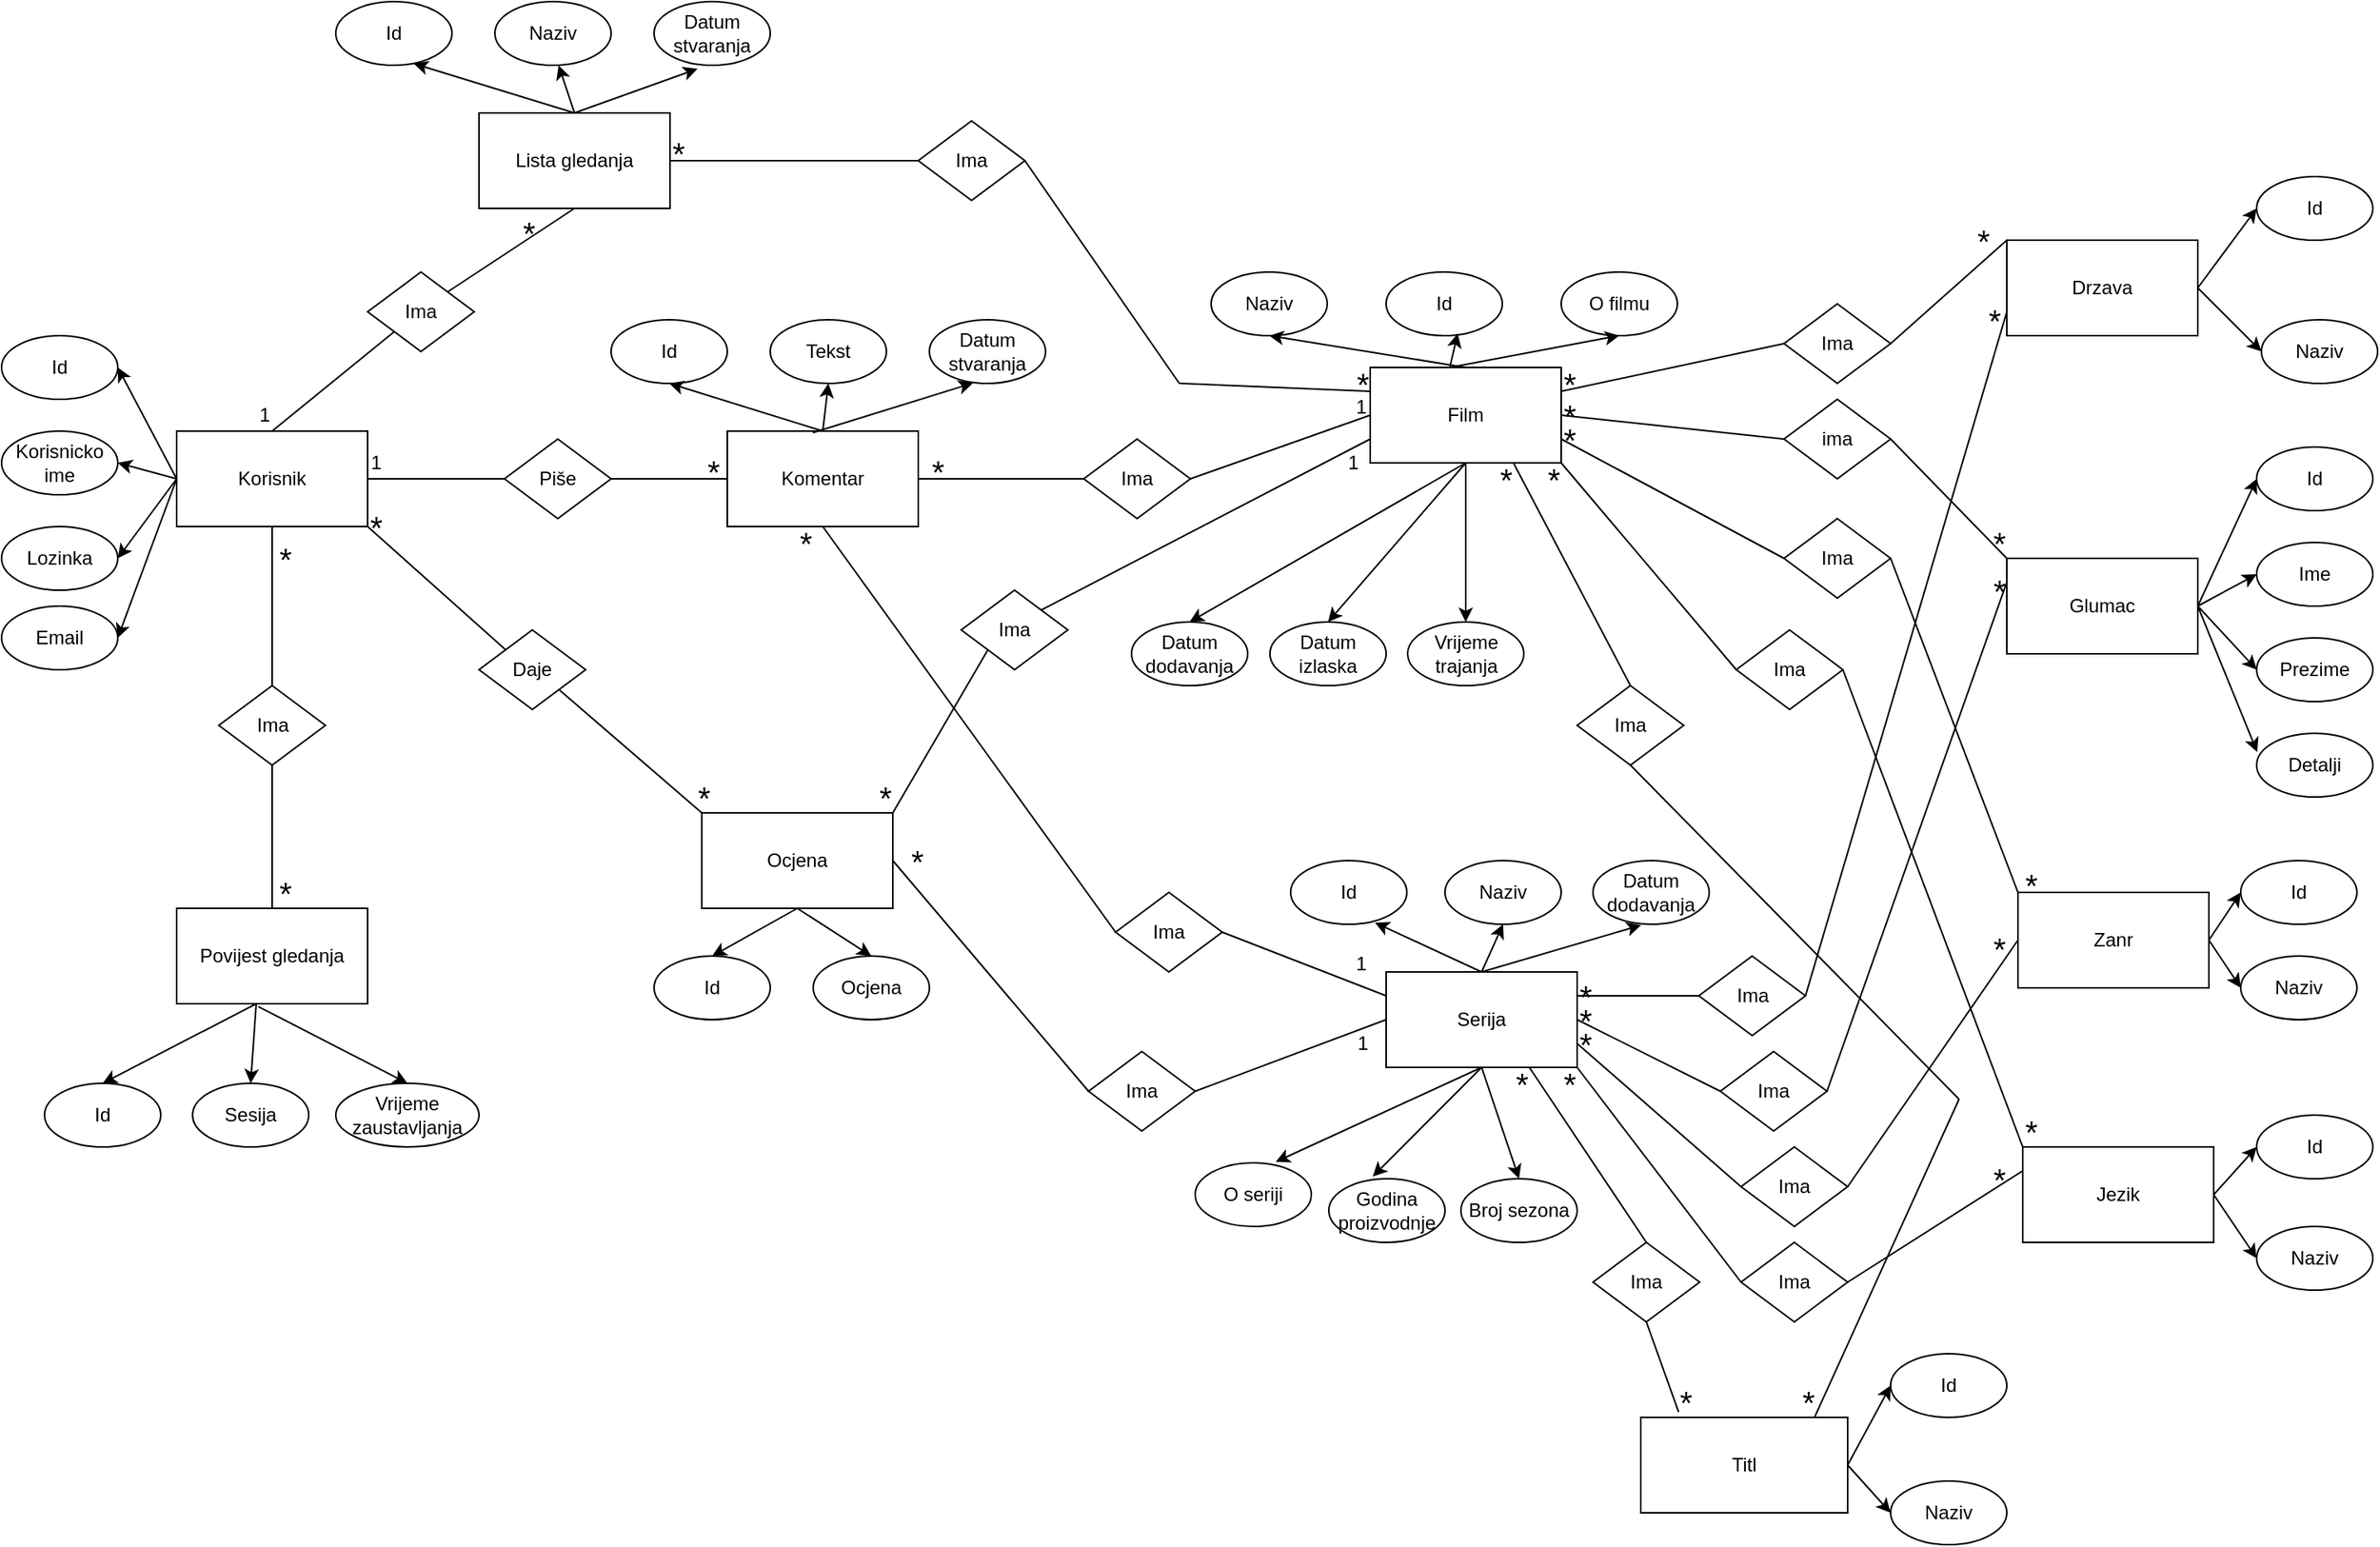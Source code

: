 <mxfile version="21.6.9" type="google">
  <diagram name="Page-1" id="Y9bjSH7V11J0CzjZqD5S">
    <mxGraphModel grid="1" page="1" gridSize="10" guides="1" tooltips="1" connect="1" arrows="1" fold="1" pageScale="1" pageWidth="827" pageHeight="1169" math="0" shadow="0">
      <root>
        <mxCell id="0" />
        <mxCell id="1" parent="0" />
        <mxCell id="DNgMOrr3nvqOhSayVLv--1" value="Korisnik" style="rounded=0;whiteSpace=wrap;html=1;" vertex="1" parent="1">
          <mxGeometry x="-330" y="280" width="120" height="60" as="geometry" />
        </mxCell>
        <mxCell id="DNgMOrr3nvqOhSayVLv--2" value="Korisnicko ime" style="ellipse;whiteSpace=wrap;html=1;" vertex="1" parent="1">
          <mxGeometry x="-440" y="280" width="73" height="40" as="geometry" />
        </mxCell>
        <mxCell id="DNgMOrr3nvqOhSayVLv--3" value="Lozinka" style="ellipse;whiteSpace=wrap;html=1;" vertex="1" parent="1">
          <mxGeometry x="-440" y="340" width="73" height="40" as="geometry" />
        </mxCell>
        <mxCell id="DNgMOrr3nvqOhSayVLv--4" value="Email" style="ellipse;whiteSpace=wrap;html=1;" vertex="1" parent="1">
          <mxGeometry x="-440" y="390" width="73" height="40" as="geometry" />
        </mxCell>
        <mxCell id="DNgMOrr3nvqOhSayVLv--5" value="Id" style="ellipse;whiteSpace=wrap;html=1;" vertex="1" parent="1">
          <mxGeometry x="-440" y="220" width="73" height="40" as="geometry" />
        </mxCell>
        <mxCell id="DNgMOrr3nvqOhSayVLv--6" value="" style="endArrow=classic;html=1;rounded=0;exitX=0;exitY=0.5;exitDx=0;exitDy=0;entryX=1;entryY=0.5;entryDx=0;entryDy=0;" edge="1" parent="1" source="DNgMOrr3nvqOhSayVLv--1" target="DNgMOrr3nvqOhSayVLv--5">
          <mxGeometry width="50" height="50" relative="1" as="geometry">
            <mxPoint x="50" y="330" as="sourcePoint" />
            <mxPoint x="100" y="280" as="targetPoint" />
          </mxGeometry>
        </mxCell>
        <mxCell id="DNgMOrr3nvqOhSayVLv--7" value="" style="endArrow=classic;html=1;rounded=0;exitX=0;exitY=0.5;exitDx=0;exitDy=0;entryX=1;entryY=0.5;entryDx=0;entryDy=0;" edge="1" parent="1" source="DNgMOrr3nvqOhSayVLv--1" target="DNgMOrr3nvqOhSayVLv--2">
          <mxGeometry width="50" height="50" relative="1" as="geometry">
            <mxPoint x="30" y="330" as="sourcePoint" />
            <mxPoint x="80" y="280" as="targetPoint" />
          </mxGeometry>
        </mxCell>
        <mxCell id="DNgMOrr3nvqOhSayVLv--8" value="" style="endArrow=classic;html=1;rounded=0;exitX=0;exitY=0.5;exitDx=0;exitDy=0;entryX=1;entryY=0.5;entryDx=0;entryDy=0;" edge="1" parent="1" source="DNgMOrr3nvqOhSayVLv--1" target="DNgMOrr3nvqOhSayVLv--3">
          <mxGeometry width="50" height="50" relative="1" as="geometry">
            <mxPoint x="30" y="330" as="sourcePoint" />
            <mxPoint x="80" y="280" as="targetPoint" />
          </mxGeometry>
        </mxCell>
        <mxCell id="DNgMOrr3nvqOhSayVLv--9" value="" style="endArrow=classic;html=1;rounded=0;exitX=0;exitY=0.5;exitDx=0;exitDy=0;entryX=1;entryY=0.5;entryDx=0;entryDy=0;" edge="1" parent="1" source="DNgMOrr3nvqOhSayVLv--1" target="DNgMOrr3nvqOhSayVLv--4">
          <mxGeometry width="50" height="50" relative="1" as="geometry">
            <mxPoint x="-100" y="330" as="sourcePoint" />
            <mxPoint x="-50" y="280" as="targetPoint" />
          </mxGeometry>
        </mxCell>
        <mxCell id="DNgMOrr3nvqOhSayVLv--10" value="Lista gledanja" style="rounded=0;whiteSpace=wrap;html=1;" vertex="1" parent="1">
          <mxGeometry x="-140" y="80" width="120" height="60" as="geometry" />
        </mxCell>
        <mxCell id="DNgMOrr3nvqOhSayVLv--11" value="Id" style="ellipse;whiteSpace=wrap;html=1;" vertex="1" parent="1">
          <mxGeometry x="-230" y="10" width="73" height="40" as="geometry" />
        </mxCell>
        <mxCell id="DNgMOrr3nvqOhSayVLv--12" value="Naziv" style="ellipse;whiteSpace=wrap;html=1;" vertex="1" parent="1">
          <mxGeometry x="-130" y="10" width="73" height="40" as="geometry" />
        </mxCell>
        <mxCell id="DNgMOrr3nvqOhSayVLv--13" value="Datum stvaranja" style="ellipse;whiteSpace=wrap;html=1;" vertex="1" parent="1">
          <mxGeometry x="-30" y="10" width="73" height="40" as="geometry" />
        </mxCell>
        <mxCell id="DNgMOrr3nvqOhSayVLv--14" value="" style="endArrow=classic;html=1;rounded=0;exitX=0.5;exitY=0;exitDx=0;exitDy=0;entryX=0.671;entryY=0.975;entryDx=0;entryDy=0;entryPerimeter=0;" edge="1" parent="1" source="DNgMOrr3nvqOhSayVLv--10" target="DNgMOrr3nvqOhSayVLv--11">
          <mxGeometry width="50" height="50" relative="1" as="geometry">
            <mxPoint x="-100" y="330" as="sourcePoint" />
            <mxPoint x="-50" y="280" as="targetPoint" />
          </mxGeometry>
        </mxCell>
        <mxCell id="DNgMOrr3nvqOhSayVLv--15" value="" style="endArrow=classic;html=1;rounded=0;entryX=0.548;entryY=1;entryDx=0;entryDy=0;entryPerimeter=0;" edge="1" parent="1" target="DNgMOrr3nvqOhSayVLv--12">
          <mxGeometry width="50" height="50" relative="1" as="geometry">
            <mxPoint x="-80" y="80" as="sourcePoint" />
            <mxPoint x="-50" y="280" as="targetPoint" />
          </mxGeometry>
        </mxCell>
        <mxCell id="DNgMOrr3nvqOhSayVLv--16" value="" style="endArrow=classic;html=1;rounded=0;exitX=0.5;exitY=0;exitDx=0;exitDy=0;entryX=0.375;entryY=1.055;entryDx=0;entryDy=0;entryPerimeter=0;" edge="1" parent="1" source="DNgMOrr3nvqOhSayVLv--10" target="DNgMOrr3nvqOhSayVLv--13">
          <mxGeometry width="50" height="50" relative="1" as="geometry">
            <mxPoint x="-100" y="330" as="sourcePoint" />
            <mxPoint x="-50" y="280" as="targetPoint" />
          </mxGeometry>
        </mxCell>
        <mxCell id="DNgMOrr3nvqOhSayVLv--17" value="Povijest gledanja" style="rounded=0;whiteSpace=wrap;html=1;" vertex="1" parent="1">
          <mxGeometry x="-330" y="580" width="120" height="60" as="geometry" />
        </mxCell>
        <mxCell id="DNgMOrr3nvqOhSayVLv--18" value="Id" style="ellipse;whiteSpace=wrap;html=1;" vertex="1" parent="1">
          <mxGeometry x="-413" y="690" width="73" height="40" as="geometry" />
        </mxCell>
        <mxCell id="DNgMOrr3nvqOhSayVLv--19" value="Sesija" style="ellipse;whiteSpace=wrap;html=1;" vertex="1" parent="1">
          <mxGeometry x="-320" y="690" width="73" height="40" as="geometry" />
        </mxCell>
        <mxCell id="DNgMOrr3nvqOhSayVLv--20" value="Vrijeme zaustavljanja" style="ellipse;whiteSpace=wrap;html=1;" vertex="1" parent="1">
          <mxGeometry x="-230" y="690" width="90" height="40" as="geometry" />
        </mxCell>
        <mxCell id="DNgMOrr3nvqOhSayVLv--21" value="" style="endArrow=classic;html=1;rounded=0;exitX=0.417;exitY=1;exitDx=0;exitDy=0;exitPerimeter=0;entryX=0.5;entryY=0;entryDx=0;entryDy=0;" edge="1" parent="1" source="DNgMOrr3nvqOhSayVLv--17" target="DNgMOrr3nvqOhSayVLv--18">
          <mxGeometry width="50" height="50" relative="1" as="geometry">
            <mxPoint x="-100" y="630" as="sourcePoint" />
            <mxPoint x="-50" y="580" as="targetPoint" />
          </mxGeometry>
        </mxCell>
        <mxCell id="DNgMOrr3nvqOhSayVLv--22" value="" style="endArrow=classic;html=1;rounded=0;entryX=0.5;entryY=0;entryDx=0;entryDy=0;" edge="1" parent="1" target="DNgMOrr3nvqOhSayVLv--19">
          <mxGeometry width="50" height="50" relative="1" as="geometry">
            <mxPoint x="-280" y="640" as="sourcePoint" />
            <mxPoint x="-50" y="580" as="targetPoint" />
          </mxGeometry>
        </mxCell>
        <mxCell id="DNgMOrr3nvqOhSayVLv--23" value="" style="endArrow=classic;html=1;rounded=0;exitX=0.428;exitY=1.03;exitDx=0;exitDy=0;exitPerimeter=0;entryX=0.5;entryY=0;entryDx=0;entryDy=0;" edge="1" parent="1" source="DNgMOrr3nvqOhSayVLv--17" target="DNgMOrr3nvqOhSayVLv--20">
          <mxGeometry width="50" height="50" relative="1" as="geometry">
            <mxPoint x="-100" y="630" as="sourcePoint" />
            <mxPoint x="-50" y="580" as="targetPoint" />
          </mxGeometry>
        </mxCell>
        <mxCell id="DNgMOrr3nvqOhSayVLv--24" value="Komentar" style="rounded=0;whiteSpace=wrap;html=1;" vertex="1" parent="1">
          <mxGeometry x="16" y="280" width="120" height="60" as="geometry" />
        </mxCell>
        <mxCell id="DNgMOrr3nvqOhSayVLv--25" value="Ocjena" style="rounded=0;whiteSpace=wrap;html=1;" vertex="1" parent="1">
          <mxGeometry y="520" width="120" height="60" as="geometry" />
        </mxCell>
        <mxCell id="DNgMOrr3nvqOhSayVLv--26" value="Id" style="ellipse;whiteSpace=wrap;html=1;" vertex="1" parent="1">
          <mxGeometry x="-30" y="610" width="73" height="40" as="geometry" />
        </mxCell>
        <mxCell id="DNgMOrr3nvqOhSayVLv--27" value="Ocjena" style="ellipse;whiteSpace=wrap;html=1;" vertex="1" parent="1">
          <mxGeometry x="70" y="610" width="73" height="40" as="geometry" />
        </mxCell>
        <mxCell id="DNgMOrr3nvqOhSayVLv--28" value="" style="endArrow=classic;html=1;rounded=0;exitX=0.5;exitY=1;exitDx=0;exitDy=0;entryX=0.5;entryY=0;entryDx=0;entryDy=0;" edge="1" parent="1" source="DNgMOrr3nvqOhSayVLv--25" target="DNgMOrr3nvqOhSayVLv--26">
          <mxGeometry width="50" height="50" relative="1" as="geometry">
            <mxPoint x="-110" y="520" as="sourcePoint" />
            <mxPoint x="-60" y="470" as="targetPoint" />
          </mxGeometry>
        </mxCell>
        <mxCell id="DNgMOrr3nvqOhSayVLv--29" value="" style="endArrow=classic;html=1;rounded=0;exitX=0.5;exitY=1;exitDx=0;exitDy=0;entryX=0.5;entryY=0;entryDx=0;entryDy=0;" edge="1" parent="1" source="DNgMOrr3nvqOhSayVLv--25" target="DNgMOrr3nvqOhSayVLv--27">
          <mxGeometry width="50" height="50" relative="1" as="geometry">
            <mxPoint x="-110" y="520" as="sourcePoint" />
            <mxPoint x="-60" y="470" as="targetPoint" />
          </mxGeometry>
        </mxCell>
        <mxCell id="DNgMOrr3nvqOhSayVLv--30" value="Id" style="ellipse;whiteSpace=wrap;html=1;" vertex="1" parent="1">
          <mxGeometry x="-57" y="210" width="73" height="40" as="geometry" />
        </mxCell>
        <mxCell id="DNgMOrr3nvqOhSayVLv--31" value="Tekst" style="ellipse;whiteSpace=wrap;html=1;" vertex="1" parent="1">
          <mxGeometry x="43" y="210" width="73" height="40" as="geometry" />
        </mxCell>
        <mxCell id="DNgMOrr3nvqOhSayVLv--32" value="Datum stvaranja" style="ellipse;whiteSpace=wrap;html=1;" vertex="1" parent="1">
          <mxGeometry x="143" y="210" width="73" height="40" as="geometry" />
        </mxCell>
        <mxCell id="DNgMOrr3nvqOhSayVLv--33" value="" style="endArrow=classic;html=1;rounded=0;exitX=0.5;exitY=0;exitDx=0;exitDy=0;entryX=0.5;entryY=1;entryDx=0;entryDy=0;" edge="1" parent="1" source="DNgMOrr3nvqOhSayVLv--24" target="DNgMOrr3nvqOhSayVLv--30">
          <mxGeometry width="50" height="50" relative="1" as="geometry">
            <mxPoint x="-110" y="420" as="sourcePoint" />
            <mxPoint x="-60" y="370" as="targetPoint" />
          </mxGeometry>
        </mxCell>
        <mxCell id="DNgMOrr3nvqOhSayVLv--34" value="" style="endArrow=classic;html=1;rounded=0;entryX=0.5;entryY=1;entryDx=0;entryDy=0;exitX=0.5;exitY=0;exitDx=0;exitDy=0;" edge="1" parent="1" source="DNgMOrr3nvqOhSayVLv--24" target="DNgMOrr3nvqOhSayVLv--31">
          <mxGeometry width="50" height="50" relative="1" as="geometry">
            <mxPoint x="70" y="320" as="sourcePoint" />
            <mxPoint x="-60" y="370" as="targetPoint" />
          </mxGeometry>
        </mxCell>
        <mxCell id="DNgMOrr3nvqOhSayVLv--35" value="" style="endArrow=classic;html=1;rounded=0;exitX=0.448;exitY=0.017;exitDx=0;exitDy=0;exitPerimeter=0;entryX=0.375;entryY=0.995;entryDx=0;entryDy=0;entryPerimeter=0;" edge="1" parent="1" source="DNgMOrr3nvqOhSayVLv--24" target="DNgMOrr3nvqOhSayVLv--32">
          <mxGeometry width="50" height="50" relative="1" as="geometry">
            <mxPoint x="-110" y="420" as="sourcePoint" />
            <mxPoint x="-60" y="370" as="targetPoint" />
          </mxGeometry>
        </mxCell>
        <mxCell id="DNgMOrr3nvqOhSayVLv--36" value="Film" style="rounded=0;whiteSpace=wrap;html=1;" vertex="1" parent="1">
          <mxGeometry x="420" y="240" width="120" height="60" as="geometry" />
        </mxCell>
        <mxCell id="DNgMOrr3nvqOhSayVLv--37" value="Serija" style="rounded=0;whiteSpace=wrap;html=1;" vertex="1" parent="1">
          <mxGeometry x="430" y="620" width="120" height="60" as="geometry" />
        </mxCell>
        <mxCell id="DNgMOrr3nvqOhSayVLv--38" value="Datum izlaska" style="ellipse;whiteSpace=wrap;html=1;" vertex="1" parent="1">
          <mxGeometry x="357" y="400" width="73" height="40" as="geometry" />
        </mxCell>
        <mxCell id="DNgMOrr3nvqOhSayVLv--39" value="Naziv" style="ellipse;whiteSpace=wrap;html=1;" vertex="1" parent="1">
          <mxGeometry x="320" y="180" width="73" height="40" as="geometry" />
        </mxCell>
        <mxCell id="DNgMOrr3nvqOhSayVLv--40" value="Id" style="ellipse;whiteSpace=wrap;html=1;" vertex="1" parent="1">
          <mxGeometry x="430" y="180" width="73" height="40" as="geometry" />
        </mxCell>
        <mxCell id="DNgMOrr3nvqOhSayVLv--41" value="Vrijeme trajanja" style="ellipse;whiteSpace=wrap;html=1;" vertex="1" parent="1">
          <mxGeometry x="443.5" y="400" width="73" height="40" as="geometry" />
        </mxCell>
        <mxCell id="DNgMOrr3nvqOhSayVLv--42" value="Datum dodavanja" style="ellipse;whiteSpace=wrap;html=1;" vertex="1" parent="1">
          <mxGeometry x="270" y="400" width="73" height="40" as="geometry" />
        </mxCell>
        <mxCell id="DNgMOrr3nvqOhSayVLv--43" value="O filmu" style="ellipse;whiteSpace=wrap;html=1;" vertex="1" parent="1">
          <mxGeometry x="540" y="180" width="73" height="40" as="geometry" />
        </mxCell>
        <mxCell id="DNgMOrr3nvqOhSayVLv--44" value="" style="endArrow=classic;html=1;rounded=0;exitX=0.5;exitY=1;exitDx=0;exitDy=0;entryX=0.5;entryY=0;entryDx=0;entryDy=0;" edge="1" parent="1" source="DNgMOrr3nvqOhSayVLv--36" target="DNgMOrr3nvqOhSayVLv--42">
          <mxGeometry width="50" height="50" relative="1" as="geometry">
            <mxPoint x="310" y="570" as="sourcePoint" />
            <mxPoint x="360" y="520" as="targetPoint" />
          </mxGeometry>
        </mxCell>
        <mxCell id="DNgMOrr3nvqOhSayVLv--45" value="" style="endArrow=classic;html=1;rounded=0;entryX=0.5;entryY=0;entryDx=0;entryDy=0;" edge="1" parent="1" target="DNgMOrr3nvqOhSayVLv--38">
          <mxGeometry width="50" height="50" relative="1" as="geometry">
            <mxPoint x="480" y="300" as="sourcePoint" />
            <mxPoint x="540" y="310" as="targetPoint" />
          </mxGeometry>
        </mxCell>
        <mxCell id="DNgMOrr3nvqOhSayVLv--47" value="" style="endArrow=classic;html=1;rounded=0;entryX=0.5;entryY=0;entryDx=0;entryDy=0;" edge="1" parent="1" target="DNgMOrr3nvqOhSayVLv--41">
          <mxGeometry width="50" height="50" relative="1" as="geometry">
            <mxPoint x="480" y="300" as="sourcePoint" />
            <mxPoint x="360" y="320" as="targetPoint" />
          </mxGeometry>
        </mxCell>
        <mxCell id="DNgMOrr3nvqOhSayVLv--48" value="" style="endArrow=classic;html=1;rounded=0;exitX=0.5;exitY=0;exitDx=0;exitDy=0;entryX=0.5;entryY=1;entryDx=0;entryDy=0;" edge="1" parent="1" source="DNgMOrr3nvqOhSayVLv--36" target="DNgMOrr3nvqOhSayVLv--39">
          <mxGeometry width="50" height="50" relative="1" as="geometry">
            <mxPoint x="310" y="470" as="sourcePoint" />
            <mxPoint x="360" y="420" as="targetPoint" />
          </mxGeometry>
        </mxCell>
        <mxCell id="DNgMOrr3nvqOhSayVLv--49" value="" style="endArrow=classic;html=1;rounded=0;entryX=0.616;entryY=0.965;entryDx=0;entryDy=0;entryPerimeter=0;" edge="1" parent="1" target="DNgMOrr3nvqOhSayVLv--40">
          <mxGeometry width="50" height="50" relative="1" as="geometry">
            <mxPoint x="470" y="240" as="sourcePoint" />
            <mxPoint x="360" y="420" as="targetPoint" />
          </mxGeometry>
        </mxCell>
        <mxCell id="DNgMOrr3nvqOhSayVLv--50" value="" style="endArrow=classic;html=1;rounded=0;entryX=0.5;entryY=1;entryDx=0;entryDy=0;" edge="1" parent="1" target="DNgMOrr3nvqOhSayVLv--43">
          <mxGeometry width="50" height="50" relative="1" as="geometry">
            <mxPoint x="470" y="240" as="sourcePoint" />
            <mxPoint x="360" y="420" as="targetPoint" />
          </mxGeometry>
        </mxCell>
        <mxCell id="DNgMOrr3nvqOhSayVLv--51" value="Id" style="ellipse;whiteSpace=wrap;html=1;" vertex="1" parent="1">
          <mxGeometry x="370" y="550" width="73" height="40" as="geometry" />
        </mxCell>
        <mxCell id="DNgMOrr3nvqOhSayVLv--52" value="Naziv" style="ellipse;whiteSpace=wrap;html=1;" vertex="1" parent="1">
          <mxGeometry x="467" y="550" width="73" height="40" as="geometry" />
        </mxCell>
        <mxCell id="DNgMOrr3nvqOhSayVLv--53" value="Godina proizvodnje" style="ellipse;whiteSpace=wrap;html=1;rotation=0;" vertex="1" parent="1">
          <mxGeometry x="394" y="750" width="73" height="40" as="geometry" />
        </mxCell>
        <mxCell id="DNgMOrr3nvqOhSayVLv--54" value="Datum dodavanja" style="ellipse;whiteSpace=wrap;html=1;" vertex="1" parent="1">
          <mxGeometry x="560" y="550" width="73" height="40" as="geometry" />
        </mxCell>
        <mxCell id="DNgMOrr3nvqOhSayVLv--55" value="O seriji" style="ellipse;whiteSpace=wrap;html=1;" vertex="1" parent="1">
          <mxGeometry x="310" y="740" width="73" height="40" as="geometry" />
        </mxCell>
        <mxCell id="DNgMOrr3nvqOhSayVLv--56" value="Broj sezona" style="ellipse;whiteSpace=wrap;html=1;" vertex="1" parent="1">
          <mxGeometry x="477" y="750" width="73" height="40" as="geometry" />
        </mxCell>
        <mxCell id="DNgMOrr3nvqOhSayVLv--57" value="" style="endArrow=classic;html=1;rounded=0;exitX=0.5;exitY=0;exitDx=0;exitDy=0;entryX=0.726;entryY=0.975;entryDx=0;entryDy=0;entryPerimeter=0;" edge="1" parent="1" source="DNgMOrr3nvqOhSayVLv--37" target="DNgMOrr3nvqOhSayVLv--51">
          <mxGeometry width="50" height="50" relative="1" as="geometry">
            <mxPoint x="310" y="570" as="sourcePoint" />
            <mxPoint x="360" y="520" as="targetPoint" />
          </mxGeometry>
        </mxCell>
        <mxCell id="DNgMOrr3nvqOhSayVLv--58" value="" style="endArrow=classic;html=1;rounded=0;entryX=0.5;entryY=1;entryDx=0;entryDy=0;" edge="1" parent="1" target="DNgMOrr3nvqOhSayVLv--52">
          <mxGeometry width="50" height="50" relative="1" as="geometry">
            <mxPoint x="490" y="620" as="sourcePoint" />
            <mxPoint x="360" y="520" as="targetPoint" />
          </mxGeometry>
        </mxCell>
        <mxCell id="DNgMOrr3nvqOhSayVLv--59" value="" style="endArrow=classic;html=1;rounded=0;exitX=0.5;exitY=0;exitDx=0;exitDy=0;entryX=0.414;entryY=1.015;entryDx=0;entryDy=0;entryPerimeter=0;" edge="1" parent="1" source="DNgMOrr3nvqOhSayVLv--37" target="DNgMOrr3nvqOhSayVLv--54">
          <mxGeometry width="50" height="50" relative="1" as="geometry">
            <mxPoint x="310" y="570" as="sourcePoint" />
            <mxPoint x="360" y="520" as="targetPoint" />
          </mxGeometry>
        </mxCell>
        <mxCell id="DNgMOrr3nvqOhSayVLv--61" value="" style="endArrow=classic;html=1;rounded=0;exitX=0.5;exitY=1;exitDx=0;exitDy=0;entryX=0.378;entryY=-0.035;entryDx=0;entryDy=0;entryPerimeter=0;" edge="1" parent="1" source="DNgMOrr3nvqOhSayVLv--37" target="DNgMOrr3nvqOhSayVLv--53">
          <mxGeometry width="50" height="50" relative="1" as="geometry">
            <mxPoint x="310" y="570" as="sourcePoint" />
            <mxPoint x="360" y="520" as="targetPoint" />
          </mxGeometry>
        </mxCell>
        <mxCell id="DNgMOrr3nvqOhSayVLv--62" value="" style="endArrow=classic;html=1;rounded=0;entryX=0.693;entryY=-0.015;entryDx=0;entryDy=0;entryPerimeter=0;" edge="1" parent="1" target="DNgMOrr3nvqOhSayVLv--55">
          <mxGeometry width="50" height="50" relative="1" as="geometry">
            <mxPoint x="490" y="680" as="sourcePoint" />
            <mxPoint x="360" y="520" as="targetPoint" />
          </mxGeometry>
        </mxCell>
        <mxCell id="DNgMOrr3nvqOhSayVLv--63" value="" style="endArrow=classic;html=1;rounded=0;exitX=0.5;exitY=1;exitDx=0;exitDy=0;entryX=0.5;entryY=0;entryDx=0;entryDy=0;" edge="1" parent="1" source="DNgMOrr3nvqOhSayVLv--37" target="DNgMOrr3nvqOhSayVLv--56">
          <mxGeometry width="50" height="50" relative="1" as="geometry">
            <mxPoint x="310" y="570" as="sourcePoint" />
            <mxPoint x="360" y="520" as="targetPoint" />
          </mxGeometry>
        </mxCell>
        <mxCell id="DNgMOrr3nvqOhSayVLv--64" value="Drzava" style="rounded=0;whiteSpace=wrap;html=1;" vertex="1" parent="1">
          <mxGeometry x="820" y="160" width="120" height="60" as="geometry" />
        </mxCell>
        <mxCell id="DNgMOrr3nvqOhSayVLv--65" value="Glumac" style="rounded=0;whiteSpace=wrap;html=1;" vertex="1" parent="1">
          <mxGeometry x="820" y="360" width="120" height="60" as="geometry" />
        </mxCell>
        <mxCell id="DNgMOrr3nvqOhSayVLv--66" value="Zanr" style="rounded=0;whiteSpace=wrap;html=1;" vertex="1" parent="1">
          <mxGeometry x="827" y="570" width="120" height="60" as="geometry" />
        </mxCell>
        <mxCell id="DNgMOrr3nvqOhSayVLv--67" value="Jezik" style="rounded=0;whiteSpace=wrap;html=1;" vertex="1" parent="1">
          <mxGeometry x="830" y="730" width="120" height="60" as="geometry" />
        </mxCell>
        <mxCell id="DNgMOrr3nvqOhSayVLv--68" value="Titl" style="rounded=0;whiteSpace=wrap;html=1;" vertex="1" parent="1">
          <mxGeometry x="590" y="900" width="130" height="60" as="geometry" />
        </mxCell>
        <mxCell id="DNgMOrr3nvqOhSayVLv--69" value="Id" style="ellipse;whiteSpace=wrap;html=1;" vertex="1" parent="1">
          <mxGeometry x="977" y="120" width="73" height="40" as="geometry" />
        </mxCell>
        <mxCell id="DNgMOrr3nvqOhSayVLv--70" value="Naziv" style="ellipse;whiteSpace=wrap;html=1;" vertex="1" parent="1">
          <mxGeometry x="980" y="210" width="73" height="40" as="geometry" />
        </mxCell>
        <mxCell id="DNgMOrr3nvqOhSayVLv--71" value="Id" style="ellipse;whiteSpace=wrap;html=1;" vertex="1" parent="1">
          <mxGeometry x="967" y="550" width="73" height="40" as="geometry" />
        </mxCell>
        <mxCell id="DNgMOrr3nvqOhSayVLv--72" value="Naziv" style="ellipse;whiteSpace=wrap;html=1;" vertex="1" parent="1">
          <mxGeometry x="967" y="610" width="73" height="40" as="geometry" />
        </mxCell>
        <mxCell id="DNgMOrr3nvqOhSayVLv--73" value="Id" style="ellipse;whiteSpace=wrap;html=1;" vertex="1" parent="1">
          <mxGeometry x="977" y="710" width="73" height="40" as="geometry" />
        </mxCell>
        <mxCell id="DNgMOrr3nvqOhSayVLv--74" value="Naziv" style="ellipse;whiteSpace=wrap;html=1;" vertex="1" parent="1">
          <mxGeometry x="977" y="780" width="73" height="40" as="geometry" />
        </mxCell>
        <mxCell id="DNgMOrr3nvqOhSayVLv--75" value="Id" style="ellipse;whiteSpace=wrap;html=1;" vertex="1" parent="1">
          <mxGeometry x="747" y="860" width="73" height="40" as="geometry" />
        </mxCell>
        <mxCell id="DNgMOrr3nvqOhSayVLv--76" value="Naziv" style="ellipse;whiteSpace=wrap;html=1;" vertex="1" parent="1">
          <mxGeometry x="747" y="940" width="73" height="40" as="geometry" />
        </mxCell>
        <mxCell id="DNgMOrr3nvqOhSayVLv--77" value="Id" style="ellipse;whiteSpace=wrap;html=1;" vertex="1" parent="1">
          <mxGeometry x="977" y="290" width="73" height="40" as="geometry" />
        </mxCell>
        <mxCell id="DNgMOrr3nvqOhSayVLv--78" value="Ime" style="ellipse;whiteSpace=wrap;html=1;" vertex="1" parent="1">
          <mxGeometry x="977" y="350" width="73" height="40" as="geometry" />
        </mxCell>
        <mxCell id="DNgMOrr3nvqOhSayVLv--79" value="Prezime" style="ellipse;whiteSpace=wrap;html=1;" vertex="1" parent="1">
          <mxGeometry x="977" y="410" width="73" height="40" as="geometry" />
        </mxCell>
        <mxCell id="DNgMOrr3nvqOhSayVLv--80" value="Detalji" style="ellipse;whiteSpace=wrap;html=1;" vertex="1" parent="1">
          <mxGeometry x="977" y="470" width="73" height="40" as="geometry" />
        </mxCell>
        <mxCell id="DNgMOrr3nvqOhSayVLv--81" value="" style="endArrow=classic;html=1;rounded=0;exitX=1;exitY=0.5;exitDx=0;exitDy=0;entryX=0;entryY=0.5;entryDx=0;entryDy=0;" edge="1" parent="1" source="DNgMOrr3nvqOhSayVLv--64" target="DNgMOrr3nvqOhSayVLv--69">
          <mxGeometry width="50" height="50" relative="1" as="geometry">
            <mxPoint x="630" y="380" as="sourcePoint" />
            <mxPoint x="680" y="330" as="targetPoint" />
          </mxGeometry>
        </mxCell>
        <mxCell id="DNgMOrr3nvqOhSayVLv--82" value="" style="endArrow=classic;html=1;rounded=0;exitX=1;exitY=0.5;exitDx=0;exitDy=0;entryX=0;entryY=0.5;entryDx=0;entryDy=0;" edge="1" parent="1" source="DNgMOrr3nvqOhSayVLv--64" target="DNgMOrr3nvqOhSayVLv--70">
          <mxGeometry width="50" height="50" relative="1" as="geometry">
            <mxPoint x="630" y="380" as="sourcePoint" />
            <mxPoint x="680" y="330" as="targetPoint" />
          </mxGeometry>
        </mxCell>
        <mxCell id="DNgMOrr3nvqOhSayVLv--83" value="" style="endArrow=classic;html=1;rounded=0;exitX=1;exitY=0.5;exitDx=0;exitDy=0;entryX=0;entryY=0.5;entryDx=0;entryDy=0;" edge="1" parent="1" source="DNgMOrr3nvqOhSayVLv--65" target="DNgMOrr3nvqOhSayVLv--78">
          <mxGeometry width="50" height="50" relative="1" as="geometry">
            <mxPoint x="630" y="380" as="sourcePoint" />
            <mxPoint x="680" y="330" as="targetPoint" />
          </mxGeometry>
        </mxCell>
        <mxCell id="DNgMOrr3nvqOhSayVLv--84" value="" style="endArrow=classic;html=1;rounded=0;exitX=1;exitY=0.5;exitDx=0;exitDy=0;entryX=0;entryY=0.5;entryDx=0;entryDy=0;" edge="1" parent="1" source="DNgMOrr3nvqOhSayVLv--65" target="DNgMOrr3nvqOhSayVLv--79">
          <mxGeometry width="50" height="50" relative="1" as="geometry">
            <mxPoint x="630" y="380" as="sourcePoint" />
            <mxPoint x="680" y="330" as="targetPoint" />
          </mxGeometry>
        </mxCell>
        <mxCell id="DNgMOrr3nvqOhSayVLv--85" value="" style="endArrow=classic;html=1;rounded=0;exitX=1;exitY=0.5;exitDx=0;exitDy=0;entryX=0;entryY=0.5;entryDx=0;entryDy=0;" edge="1" parent="1" source="DNgMOrr3nvqOhSayVLv--65" target="DNgMOrr3nvqOhSayVLv--77">
          <mxGeometry width="50" height="50" relative="1" as="geometry">
            <mxPoint x="630" y="380" as="sourcePoint" />
            <mxPoint x="680" y="330" as="targetPoint" />
          </mxGeometry>
        </mxCell>
        <mxCell id="DNgMOrr3nvqOhSayVLv--86" value="" style="endArrow=classic;html=1;rounded=0;entryX=0.005;entryY=0.295;entryDx=0;entryDy=0;entryPerimeter=0;" edge="1" parent="1" target="DNgMOrr3nvqOhSayVLv--80">
          <mxGeometry width="50" height="50" relative="1" as="geometry">
            <mxPoint x="940" y="390" as="sourcePoint" />
            <mxPoint x="680" y="330" as="targetPoint" />
          </mxGeometry>
        </mxCell>
        <mxCell id="DNgMOrr3nvqOhSayVLv--87" value="" style="endArrow=classic;html=1;rounded=0;exitX=1;exitY=0.5;exitDx=0;exitDy=0;entryX=0;entryY=0.5;entryDx=0;entryDy=0;" edge="1" parent="1" source="DNgMOrr3nvqOhSayVLv--66" target="DNgMOrr3nvqOhSayVLv--71">
          <mxGeometry width="50" height="50" relative="1" as="geometry">
            <mxPoint x="630" y="680" as="sourcePoint" />
            <mxPoint x="680" y="630" as="targetPoint" />
          </mxGeometry>
        </mxCell>
        <mxCell id="DNgMOrr3nvqOhSayVLv--88" value="" style="endArrow=classic;html=1;rounded=0;exitX=1;exitY=0.5;exitDx=0;exitDy=0;entryX=0;entryY=0.5;entryDx=0;entryDy=0;" edge="1" parent="1" source="DNgMOrr3nvqOhSayVLv--66" target="DNgMOrr3nvqOhSayVLv--72">
          <mxGeometry width="50" height="50" relative="1" as="geometry">
            <mxPoint x="630" y="680" as="sourcePoint" />
            <mxPoint x="680" y="630" as="targetPoint" />
          </mxGeometry>
        </mxCell>
        <mxCell id="DNgMOrr3nvqOhSayVLv--89" value="" style="endArrow=classic;html=1;rounded=0;exitX=1;exitY=0.5;exitDx=0;exitDy=0;entryX=0;entryY=0.5;entryDx=0;entryDy=0;" edge="1" parent="1" source="DNgMOrr3nvqOhSayVLv--67" target="DNgMOrr3nvqOhSayVLv--73">
          <mxGeometry width="50" height="50" relative="1" as="geometry">
            <mxPoint x="630" y="680" as="sourcePoint" />
            <mxPoint x="680" y="630" as="targetPoint" />
          </mxGeometry>
        </mxCell>
        <mxCell id="DNgMOrr3nvqOhSayVLv--90" value="" style="endArrow=classic;html=1;rounded=0;exitX=1;exitY=0.5;exitDx=0;exitDy=0;entryX=0;entryY=0.5;entryDx=0;entryDy=0;" edge="1" parent="1" source="DNgMOrr3nvqOhSayVLv--67" target="DNgMOrr3nvqOhSayVLv--74">
          <mxGeometry width="50" height="50" relative="1" as="geometry">
            <mxPoint x="630" y="680" as="sourcePoint" />
            <mxPoint x="680" y="630" as="targetPoint" />
          </mxGeometry>
        </mxCell>
        <mxCell id="DNgMOrr3nvqOhSayVLv--91" value="" style="endArrow=classic;html=1;rounded=0;exitX=1;exitY=0.5;exitDx=0;exitDy=0;entryX=0;entryY=0.5;entryDx=0;entryDy=0;" edge="1" parent="1" source="DNgMOrr3nvqOhSayVLv--68" target="DNgMOrr3nvqOhSayVLv--75">
          <mxGeometry width="50" height="50" relative="1" as="geometry">
            <mxPoint x="630" y="880" as="sourcePoint" />
            <mxPoint x="680" y="830" as="targetPoint" />
          </mxGeometry>
        </mxCell>
        <mxCell id="DNgMOrr3nvqOhSayVLv--92" value="" style="endArrow=classic;html=1;rounded=0;entryX=0;entryY=0.5;entryDx=0;entryDy=0;" edge="1" parent="1" target="DNgMOrr3nvqOhSayVLv--76">
          <mxGeometry width="50" height="50" relative="1" as="geometry">
            <mxPoint x="720" y="930" as="sourcePoint" />
            <mxPoint x="680" y="830" as="targetPoint" />
          </mxGeometry>
        </mxCell>
        <mxCell id="DNgMOrr3nvqOhSayVLv--93" value="Ima" style="rhombus;whiteSpace=wrap;html=1;" vertex="1" parent="1">
          <mxGeometry x="-210" y="180" width="67" height="50" as="geometry" />
        </mxCell>
        <mxCell id="DNgMOrr3nvqOhSayVLv--94" value="Ima" style="rhombus;whiteSpace=wrap;html=1;" vertex="1" parent="1">
          <mxGeometry x="-303.5" y="440" width="67" height="50" as="geometry" />
        </mxCell>
        <mxCell id="DNgMOrr3nvqOhSayVLv--95" value="Daje" style="rhombus;whiteSpace=wrap;html=1;" vertex="1" parent="1">
          <mxGeometry x="-140" y="405" width="67" height="50" as="geometry" />
        </mxCell>
        <mxCell id="DNgMOrr3nvqOhSayVLv--96" value="Piše" style="rhombus;whiteSpace=wrap;html=1;" vertex="1" parent="1">
          <mxGeometry x="-124" y="285" width="67" height="50" as="geometry" />
        </mxCell>
        <mxCell id="DNgMOrr3nvqOhSayVLv--97" value="" style="endArrow=none;html=1;rounded=0;entryX=0.5;entryY=1;entryDx=0;entryDy=0;exitX=0.5;exitY=0;exitDx=0;exitDy=0;" edge="1" parent="1" source="DNgMOrr3nvqOhSayVLv--94" target="DNgMOrr3nvqOhSayVLv--1">
          <mxGeometry width="50" height="50" relative="1" as="geometry">
            <mxPoint x="-90" y="480" as="sourcePoint" />
            <mxPoint x="-40" y="430" as="targetPoint" />
          </mxGeometry>
        </mxCell>
        <mxCell id="DNgMOrr3nvqOhSayVLv--98" value="" style="endArrow=none;html=1;rounded=0;entryX=0.5;entryY=1;entryDx=0;entryDy=0;exitX=0.5;exitY=0;exitDx=0;exitDy=0;" edge="1" parent="1" source="DNgMOrr3nvqOhSayVLv--17" target="DNgMOrr3nvqOhSayVLv--94">
          <mxGeometry width="50" height="50" relative="1" as="geometry">
            <mxPoint x="-90" y="480" as="sourcePoint" />
            <mxPoint x="-40" y="430" as="targetPoint" />
          </mxGeometry>
        </mxCell>
        <mxCell id="DNgMOrr3nvqOhSayVLv--99" value="" style="endArrow=none;html=1;rounded=0;entryX=0;entryY=1;entryDx=0;entryDy=0;exitX=0.5;exitY=0;exitDx=0;exitDy=0;" edge="1" parent="1" source="DNgMOrr3nvqOhSayVLv--1" target="DNgMOrr3nvqOhSayVLv--93">
          <mxGeometry width="50" height="50" relative="1" as="geometry">
            <mxPoint x="-90" y="380" as="sourcePoint" />
            <mxPoint x="-40" y="330" as="targetPoint" />
          </mxGeometry>
        </mxCell>
        <mxCell id="DNgMOrr3nvqOhSayVLv--100" value="" style="endArrow=none;html=1;rounded=0;entryX=0.5;entryY=1;entryDx=0;entryDy=0;exitX=1;exitY=0;exitDx=0;exitDy=0;" edge="1" parent="1" source="DNgMOrr3nvqOhSayVLv--93" target="DNgMOrr3nvqOhSayVLv--10">
          <mxGeometry width="50" height="50" relative="1" as="geometry">
            <mxPoint x="-90" y="380" as="sourcePoint" />
            <mxPoint x="-40" y="330" as="targetPoint" />
          </mxGeometry>
        </mxCell>
        <mxCell id="DNgMOrr3nvqOhSayVLv--101" value="" style="endArrow=none;html=1;rounded=0;entryX=1;entryY=1;entryDx=0;entryDy=0;exitX=0;exitY=0;exitDx=0;exitDy=0;" edge="1" parent="1" source="DNgMOrr3nvqOhSayVLv--95" target="DNgMOrr3nvqOhSayVLv--1">
          <mxGeometry width="50" height="50" relative="1" as="geometry">
            <mxPoint x="-90" y="480" as="sourcePoint" />
            <mxPoint x="-40" y="430" as="targetPoint" />
          </mxGeometry>
        </mxCell>
        <mxCell id="DNgMOrr3nvqOhSayVLv--102" value="" style="endArrow=none;html=1;rounded=0;entryX=0;entryY=0;entryDx=0;entryDy=0;exitX=1;exitY=1;exitDx=0;exitDy=0;" edge="1" parent="1" source="DNgMOrr3nvqOhSayVLv--95" target="DNgMOrr3nvqOhSayVLv--25">
          <mxGeometry width="50" height="50" relative="1" as="geometry">
            <mxPoint x="-90" y="480" as="sourcePoint" />
            <mxPoint x="-40" y="430" as="targetPoint" />
          </mxGeometry>
        </mxCell>
        <mxCell id="DNgMOrr3nvqOhSayVLv--104" value="" style="endArrow=none;html=1;rounded=0;entryX=0;entryY=0.5;entryDx=0;entryDy=0;exitX=1;exitY=0.5;exitDx=0;exitDy=0;" edge="1" parent="1" source="DNgMOrr3nvqOhSayVLv--1" target="DNgMOrr3nvqOhSayVLv--96">
          <mxGeometry width="50" height="50" relative="1" as="geometry">
            <mxPoint x="-90" y="380" as="sourcePoint" />
            <mxPoint x="-40" y="330" as="targetPoint" />
          </mxGeometry>
        </mxCell>
        <mxCell id="DNgMOrr3nvqOhSayVLv--105" value="" style="endArrow=none;html=1;rounded=0;entryX=0;entryY=0.5;entryDx=0;entryDy=0;exitX=1;exitY=0.5;exitDx=0;exitDy=0;" edge="1" parent="1" source="DNgMOrr3nvqOhSayVLv--96" target="DNgMOrr3nvqOhSayVLv--24">
          <mxGeometry width="50" height="50" relative="1" as="geometry">
            <mxPoint x="-90" y="380" as="sourcePoint" />
            <mxPoint x="-40" y="330" as="targetPoint" />
          </mxGeometry>
        </mxCell>
        <mxCell id="DNgMOrr3nvqOhSayVLv--106" value="Ima" style="rhombus;whiteSpace=wrap;html=1;" vertex="1" parent="1">
          <mxGeometry x="136" y="85" width="67" height="50" as="geometry" />
        </mxCell>
        <mxCell id="DNgMOrr3nvqOhSayVLv--107" value="" style="endArrow=none;html=1;rounded=0;entryX=0;entryY=0.5;entryDx=0;entryDy=0;exitX=1;exitY=0.5;exitDx=0;exitDy=0;" edge="1" parent="1" source="DNgMOrr3nvqOhSayVLv--10" target="DNgMOrr3nvqOhSayVLv--106">
          <mxGeometry width="50" height="50" relative="1" as="geometry">
            <mxPoint x="240" y="280" as="sourcePoint" />
            <mxPoint x="290" y="230" as="targetPoint" />
          </mxGeometry>
        </mxCell>
        <mxCell id="DNgMOrr3nvqOhSayVLv--109" value="" style="endArrow=none;html=1;rounded=0;entryX=1;entryY=0.5;entryDx=0;entryDy=0;" edge="1" parent="1" target="DNgMOrr3nvqOhSayVLv--106">
          <mxGeometry width="50" height="50" relative="1" as="geometry">
            <mxPoint x="300" y="250" as="sourcePoint" />
            <mxPoint x="290" y="230" as="targetPoint" />
          </mxGeometry>
        </mxCell>
        <mxCell id="DNgMOrr3nvqOhSayVLv--110" value="" style="endArrow=none;html=1;rounded=0;entryX=0;entryY=0.25;entryDx=0;entryDy=0;" edge="1" parent="1" target="DNgMOrr3nvqOhSayVLv--36">
          <mxGeometry width="50" height="50" relative="1" as="geometry">
            <mxPoint x="300" y="250" as="sourcePoint" />
            <mxPoint x="290" y="230" as="targetPoint" />
          </mxGeometry>
        </mxCell>
        <mxCell id="DNgMOrr3nvqOhSayVLv--111" value="Ima" style="rhombus;whiteSpace=wrap;html=1;" vertex="1" parent="1">
          <mxGeometry x="240" y="285" width="67" height="50" as="geometry" />
        </mxCell>
        <mxCell id="DNgMOrr3nvqOhSayVLv--112" value="Ima" style="rhombus;whiteSpace=wrap;html=1;" vertex="1" parent="1">
          <mxGeometry x="163" y="380" width="67" height="50" as="geometry" />
        </mxCell>
        <mxCell id="DNgMOrr3nvqOhSayVLv--113" value="" style="endArrow=none;html=1;rounded=0;entryX=0;entryY=0.5;entryDx=0;entryDy=0;exitX=1;exitY=0.5;exitDx=0;exitDy=0;" edge="1" parent="1" source="DNgMOrr3nvqOhSayVLv--111" target="DNgMOrr3nvqOhSayVLv--36">
          <mxGeometry width="50" height="50" relative="1" as="geometry">
            <mxPoint x="100" y="480" as="sourcePoint" />
            <mxPoint x="150" y="430" as="targetPoint" />
          </mxGeometry>
        </mxCell>
        <mxCell id="DNgMOrr3nvqOhSayVLv--114" value="" style="endArrow=none;html=1;rounded=0;entryX=0;entryY=0.5;entryDx=0;entryDy=0;exitX=1;exitY=0.5;exitDx=0;exitDy=0;" edge="1" parent="1" source="DNgMOrr3nvqOhSayVLv--24" target="DNgMOrr3nvqOhSayVLv--111">
          <mxGeometry width="50" height="50" relative="1" as="geometry">
            <mxPoint x="100" y="480" as="sourcePoint" />
            <mxPoint x="150" y="430" as="targetPoint" />
          </mxGeometry>
        </mxCell>
        <mxCell id="DNgMOrr3nvqOhSayVLv--115" value="" style="endArrow=none;html=1;rounded=0;entryX=0;entryY=0.75;entryDx=0;entryDy=0;exitX=1;exitY=0;exitDx=0;exitDy=0;" edge="1" parent="1" source="DNgMOrr3nvqOhSayVLv--112" target="DNgMOrr3nvqOhSayVLv--36">
          <mxGeometry width="50" height="50" relative="1" as="geometry">
            <mxPoint x="150" y="410" as="sourcePoint" />
            <mxPoint x="200" y="360" as="targetPoint" />
          </mxGeometry>
        </mxCell>
        <mxCell id="DNgMOrr3nvqOhSayVLv--116" value="" style="endArrow=none;html=1;rounded=0;entryX=0;entryY=1;entryDx=0;entryDy=0;" edge="1" parent="1" target="DNgMOrr3nvqOhSayVLv--112">
          <mxGeometry width="50" height="50" relative="1" as="geometry">
            <mxPoint x="120" y="520" as="sourcePoint" />
            <mxPoint x="200" y="360" as="targetPoint" />
          </mxGeometry>
        </mxCell>
        <mxCell id="DNgMOrr3nvqOhSayVLv--117" value="Ima" style="rhombus;whiteSpace=wrap;html=1;" vertex="1" parent="1">
          <mxGeometry x="243" y="670" width="67" height="50" as="geometry" />
        </mxCell>
        <mxCell id="DNgMOrr3nvqOhSayVLv--120" value="" style="endArrow=none;html=1;rounded=0;exitX=1;exitY=0.5;exitDx=0;exitDy=0;entryX=0;entryY=0.5;entryDx=0;entryDy=0;" edge="1" parent="1" source="DNgMOrr3nvqOhSayVLv--25" target="DNgMOrr3nvqOhSayVLv--117">
          <mxGeometry width="50" height="50" relative="1" as="geometry">
            <mxPoint x="350" y="490" as="sourcePoint" />
            <mxPoint x="400" y="440" as="targetPoint" />
          </mxGeometry>
        </mxCell>
        <mxCell id="DNgMOrr3nvqOhSayVLv--121" value="" style="endArrow=none;html=1;rounded=0;exitX=1;exitY=0.5;exitDx=0;exitDy=0;entryX=0;entryY=0.5;entryDx=0;entryDy=0;" edge="1" parent="1" source="DNgMOrr3nvqOhSayVLv--117" target="DNgMOrr3nvqOhSayVLv--37">
          <mxGeometry width="50" height="50" relative="1" as="geometry">
            <mxPoint x="350" y="490" as="sourcePoint" />
            <mxPoint x="400" y="440" as="targetPoint" />
          </mxGeometry>
        </mxCell>
        <mxCell id="DNgMOrr3nvqOhSayVLv--127" value="Ima" style="rhombus;whiteSpace=wrap;html=1;" vertex="1" parent="1">
          <mxGeometry x="680" y="200" width="67" height="50" as="geometry" />
        </mxCell>
        <mxCell id="DNgMOrr3nvqOhSayVLv--128" value="Ima" style="rhombus;whiteSpace=wrap;html=1;" vertex="1" parent="1">
          <mxGeometry x="626.5" y="610" width="67" height="50" as="geometry" />
        </mxCell>
        <mxCell id="DNgMOrr3nvqOhSayVLv--129" value="" style="endArrow=none;html=1;rounded=0;entryX=0;entryY=0;entryDx=0;entryDy=0;exitX=1;exitY=0.5;exitDx=0;exitDy=0;" edge="1" parent="1" source="DNgMOrr3nvqOhSayVLv--127" target="DNgMOrr3nvqOhSayVLv--64">
          <mxGeometry width="50" height="50" relative="1" as="geometry">
            <mxPoint x="770" y="490" as="sourcePoint" />
            <mxPoint x="820" y="440" as="targetPoint" />
          </mxGeometry>
        </mxCell>
        <mxCell id="DNgMOrr3nvqOhSayVLv--130" value="" style="endArrow=none;html=1;rounded=0;entryX=0;entryY=0.5;entryDx=0;entryDy=0;exitX=1;exitY=0.25;exitDx=0;exitDy=0;" edge="1" parent="1" source="DNgMOrr3nvqOhSayVLv--36" target="DNgMOrr3nvqOhSayVLv--127">
          <mxGeometry width="50" height="50" relative="1" as="geometry">
            <mxPoint x="770" y="490" as="sourcePoint" />
            <mxPoint x="820" y="440" as="targetPoint" />
          </mxGeometry>
        </mxCell>
        <mxCell id="DNgMOrr3nvqOhSayVLv--131" value="" style="endArrow=none;html=1;rounded=0;entryX=0;entryY=0.75;entryDx=0;entryDy=0;exitX=1;exitY=0.5;exitDx=0;exitDy=0;" edge="1" parent="1" source="DNgMOrr3nvqOhSayVLv--128" target="DNgMOrr3nvqOhSayVLv--64">
          <mxGeometry width="50" height="50" relative="1" as="geometry">
            <mxPoint x="770" y="490" as="sourcePoint" />
            <mxPoint x="820" y="440" as="targetPoint" />
          </mxGeometry>
        </mxCell>
        <mxCell id="DNgMOrr3nvqOhSayVLv--132" value="" style="endArrow=none;html=1;rounded=0;exitX=0;exitY=0.5;exitDx=0;exitDy=0;entryX=1;entryY=0.25;entryDx=0;entryDy=0;" edge="1" parent="1" source="DNgMOrr3nvqOhSayVLv--128" target="DNgMOrr3nvqOhSayVLv--37">
          <mxGeometry width="50" height="50" relative="1" as="geometry">
            <mxPoint x="770" y="490" as="sourcePoint" />
            <mxPoint x="820" y="440" as="targetPoint" />
          </mxGeometry>
        </mxCell>
        <mxCell id="DNgMOrr3nvqOhSayVLv--133" value="ima" style="rhombus;whiteSpace=wrap;html=1;" vertex="1" parent="1">
          <mxGeometry x="680" y="260" width="67" height="50" as="geometry" />
        </mxCell>
        <mxCell id="DNgMOrr3nvqOhSayVLv--134" value="Ima" style="rhombus;whiteSpace=wrap;html=1;" vertex="1" parent="1">
          <mxGeometry x="640" y="670" width="67" height="50" as="geometry" />
        </mxCell>
        <mxCell id="DNgMOrr3nvqOhSayVLv--135" value="" style="endArrow=none;html=1;rounded=0;entryX=0;entryY=0;entryDx=0;entryDy=0;exitX=1;exitY=0.5;exitDx=0;exitDy=0;" edge="1" parent="1" source="DNgMOrr3nvqOhSayVLv--133" target="DNgMOrr3nvqOhSayVLv--65">
          <mxGeometry width="50" height="50" relative="1" as="geometry">
            <mxPoint x="750" y="280" as="sourcePoint" />
            <mxPoint x="820" y="440" as="targetPoint" />
          </mxGeometry>
        </mxCell>
        <mxCell id="DNgMOrr3nvqOhSayVLv--136" value="" style="endArrow=none;html=1;rounded=0;entryX=0;entryY=0.5;entryDx=0;entryDy=0;exitX=1;exitY=0.5;exitDx=0;exitDy=0;" edge="1" parent="1" source="DNgMOrr3nvqOhSayVLv--36" target="DNgMOrr3nvqOhSayVLv--133">
          <mxGeometry width="50" height="50" relative="1" as="geometry">
            <mxPoint x="770" y="490" as="sourcePoint" />
            <mxPoint x="820" y="440" as="targetPoint" />
          </mxGeometry>
        </mxCell>
        <mxCell id="DNgMOrr3nvqOhSayVLv--137" value="" style="endArrow=none;html=1;rounded=0;entryX=0;entryY=0.25;entryDx=0;entryDy=0;exitX=1;exitY=0.5;exitDx=0;exitDy=0;" edge="1" parent="1" source="DNgMOrr3nvqOhSayVLv--134" target="DNgMOrr3nvqOhSayVLv--65">
          <mxGeometry width="50" height="50" relative="1" as="geometry">
            <mxPoint x="770" y="490" as="sourcePoint" />
            <mxPoint x="820" y="440" as="targetPoint" />
          </mxGeometry>
        </mxCell>
        <mxCell id="DNgMOrr3nvqOhSayVLv--138" value="" style="endArrow=none;html=1;rounded=0;entryX=0;entryY=0.5;entryDx=0;entryDy=0;exitX=1;exitY=0.5;exitDx=0;exitDy=0;" edge="1" parent="1" source="DNgMOrr3nvqOhSayVLv--37" target="DNgMOrr3nvqOhSayVLv--134">
          <mxGeometry width="50" height="50" relative="1" as="geometry">
            <mxPoint x="770" y="490" as="sourcePoint" />
            <mxPoint x="820" y="440" as="targetPoint" />
          </mxGeometry>
        </mxCell>
        <mxCell id="DNgMOrr3nvqOhSayVLv--139" value="Ima" style="rhombus;whiteSpace=wrap;html=1;" vertex="1" parent="1">
          <mxGeometry x="653" y="730" width="67" height="50" as="geometry" />
        </mxCell>
        <mxCell id="DNgMOrr3nvqOhSayVLv--144" value="Ima" style="rhombus;whiteSpace=wrap;html=1;" vertex="1" parent="1">
          <mxGeometry x="680" y="335" width="67" height="50" as="geometry" />
        </mxCell>
        <mxCell id="DNgMOrr3nvqOhSayVLv--145" value="" style="endArrow=none;html=1;rounded=0;entryX=0;entryY=0;entryDx=0;entryDy=0;exitX=1;exitY=0.5;exitDx=0;exitDy=0;" edge="1" parent="1" source="DNgMOrr3nvqOhSayVLv--144" target="DNgMOrr3nvqOhSayVLv--66">
          <mxGeometry width="50" height="50" relative="1" as="geometry">
            <mxPoint x="780" y="480" as="sourcePoint" />
            <mxPoint x="830" y="430" as="targetPoint" />
          </mxGeometry>
        </mxCell>
        <mxCell id="DNgMOrr3nvqOhSayVLv--147" value="" style="endArrow=none;html=1;rounded=0;entryX=0;entryY=0.5;entryDx=0;entryDy=0;exitX=1;exitY=0.75;exitDx=0;exitDy=0;" edge="1" parent="1" source="DNgMOrr3nvqOhSayVLv--36" target="DNgMOrr3nvqOhSayVLv--144">
          <mxGeometry width="50" height="50" relative="1" as="geometry">
            <mxPoint x="780" y="480" as="sourcePoint" />
            <mxPoint x="830" y="430" as="targetPoint" />
          </mxGeometry>
        </mxCell>
        <mxCell id="DNgMOrr3nvqOhSayVLv--148" value="" style="endArrow=none;html=1;rounded=0;entryX=0;entryY=0.5;entryDx=0;entryDy=0;exitX=1;exitY=0.5;exitDx=0;exitDy=0;" edge="1" parent="1" source="DNgMOrr3nvqOhSayVLv--139" target="DNgMOrr3nvqOhSayVLv--66">
          <mxGeometry width="50" height="50" relative="1" as="geometry">
            <mxPoint x="780" y="600" as="sourcePoint" />
            <mxPoint x="830" y="550" as="targetPoint" />
          </mxGeometry>
        </mxCell>
        <mxCell id="DNgMOrr3nvqOhSayVLv--149" value="" style="endArrow=none;html=1;rounded=0;entryX=0;entryY=0.5;entryDx=0;entryDy=0;exitX=1;exitY=0.75;exitDx=0;exitDy=0;" edge="1" parent="1" source="DNgMOrr3nvqOhSayVLv--37" target="DNgMOrr3nvqOhSayVLv--139">
          <mxGeometry width="50" height="50" relative="1" as="geometry">
            <mxPoint x="780" y="600" as="sourcePoint" />
            <mxPoint x="830" y="550" as="targetPoint" />
          </mxGeometry>
        </mxCell>
        <mxCell id="DNgMOrr3nvqOhSayVLv--151" value="Ima" style="rhombus;whiteSpace=wrap;html=1;" vertex="1" parent="1">
          <mxGeometry x="650" y="405" width="67" height="50" as="geometry" />
        </mxCell>
        <mxCell id="DNgMOrr3nvqOhSayVLv--152" value="" style="endArrow=none;html=1;rounded=0;exitX=0;exitY=0;exitDx=0;exitDy=0;entryX=1;entryY=0.5;entryDx=0;entryDy=0;" edge="1" parent="1" source="DNgMOrr3nvqOhSayVLv--67" target="DNgMOrr3nvqOhSayVLv--151">
          <mxGeometry width="50" height="50" relative="1" as="geometry">
            <mxPoint x="460" y="480" as="sourcePoint" />
            <mxPoint x="510" y="430" as="targetPoint" />
          </mxGeometry>
        </mxCell>
        <mxCell id="DNgMOrr3nvqOhSayVLv--153" value="" style="endArrow=none;html=1;rounded=0;entryX=0;entryY=0.5;entryDx=0;entryDy=0;exitX=1;exitY=1;exitDx=0;exitDy=0;" edge="1" parent="1" source="DNgMOrr3nvqOhSayVLv--36" target="DNgMOrr3nvqOhSayVLv--151">
          <mxGeometry width="50" height="50" relative="1" as="geometry">
            <mxPoint x="460" y="480" as="sourcePoint" />
            <mxPoint x="510" y="430" as="targetPoint" />
          </mxGeometry>
        </mxCell>
        <mxCell id="DNgMOrr3nvqOhSayVLv--154" value="Ima" style="rhombus;whiteSpace=wrap;html=1;" vertex="1" parent="1">
          <mxGeometry x="653" y="790" width="67" height="50" as="geometry" />
        </mxCell>
        <mxCell id="DNgMOrr3nvqOhSayVLv--157" value="" style="endArrow=none;html=1;rounded=0;entryX=0;entryY=0.25;entryDx=0;entryDy=0;exitX=1;exitY=0.5;exitDx=0;exitDy=0;" edge="1" parent="1" source="DNgMOrr3nvqOhSayVLv--154" target="DNgMOrr3nvqOhSayVLv--67">
          <mxGeometry width="50" height="50" relative="1" as="geometry">
            <mxPoint x="460" y="590" as="sourcePoint" />
            <mxPoint x="510" y="540" as="targetPoint" />
          </mxGeometry>
        </mxCell>
        <mxCell id="DNgMOrr3nvqOhSayVLv--158" value="" style="endArrow=none;html=1;rounded=0;entryX=0;entryY=0.5;entryDx=0;entryDy=0;exitX=1;exitY=1;exitDx=0;exitDy=0;" edge="1" parent="1" source="DNgMOrr3nvqOhSayVLv--37" target="DNgMOrr3nvqOhSayVLv--154">
          <mxGeometry width="50" height="50" relative="1" as="geometry">
            <mxPoint x="460" y="590" as="sourcePoint" />
            <mxPoint x="510" y="540" as="targetPoint" />
          </mxGeometry>
        </mxCell>
        <mxCell id="DNgMOrr3nvqOhSayVLv--160" value="Ima" style="rhombus;whiteSpace=wrap;html=1;" vertex="1" parent="1">
          <mxGeometry x="560" y="790" width="67" height="50" as="geometry" />
        </mxCell>
        <mxCell id="DNgMOrr3nvqOhSayVLv--161" value="" style="endArrow=none;html=1;rounded=0;exitX=0.5;exitY=0;exitDx=0;exitDy=0;entryX=0.75;entryY=1;entryDx=0;entryDy=0;" edge="1" parent="1" source="DNgMOrr3nvqOhSayVLv--160" target="DNgMOrr3nvqOhSayVLv--37">
          <mxGeometry width="50" height="50" relative="1" as="geometry">
            <mxPoint x="450" y="670" as="sourcePoint" />
            <mxPoint x="500" y="620" as="targetPoint" />
          </mxGeometry>
        </mxCell>
        <mxCell id="DNgMOrr3nvqOhSayVLv--162" value="" style="endArrow=none;html=1;rounded=0;exitX=0.5;exitY=1;exitDx=0;exitDy=0;entryX=0.183;entryY=-0.055;entryDx=0;entryDy=0;entryPerimeter=0;" edge="1" parent="1" source="DNgMOrr3nvqOhSayVLv--160" target="DNgMOrr3nvqOhSayVLv--68">
          <mxGeometry width="50" height="50" relative="1" as="geometry">
            <mxPoint x="450" y="670" as="sourcePoint" />
            <mxPoint x="500" y="620" as="targetPoint" />
          </mxGeometry>
        </mxCell>
        <mxCell id="DNgMOrr3nvqOhSayVLv--163" value="Ima" style="rhombus;whiteSpace=wrap;html=1;" vertex="1" parent="1">
          <mxGeometry x="550" y="440" width="67" height="50" as="geometry" />
        </mxCell>
        <mxCell id="DNgMOrr3nvqOhSayVLv--164" value="" style="endArrow=none;html=1;rounded=0;exitX=0.5;exitY=0;exitDx=0;exitDy=0;entryX=0.75;entryY=1;entryDx=0;entryDy=0;" edge="1" parent="1" source="DNgMOrr3nvqOhSayVLv--163" target="DNgMOrr3nvqOhSayVLv--36">
          <mxGeometry width="50" height="50" relative="1" as="geometry">
            <mxPoint x="390" y="620" as="sourcePoint" />
            <mxPoint x="440" y="570" as="targetPoint" />
          </mxGeometry>
        </mxCell>
        <mxCell id="DNgMOrr3nvqOhSayVLv--165" value="" style="endArrow=none;html=1;rounded=0;entryX=0.5;entryY=1;entryDx=0;entryDy=0;" edge="1" parent="1" target="DNgMOrr3nvqOhSayVLv--163">
          <mxGeometry width="50" height="50" relative="1" as="geometry">
            <mxPoint x="790" y="700" as="sourcePoint" />
            <mxPoint x="440" y="570" as="targetPoint" />
          </mxGeometry>
        </mxCell>
        <mxCell id="DNgMOrr3nvqOhSayVLv--166" value="" style="endArrow=none;html=1;rounded=0;exitX=0.841;exitY=-0.005;exitDx=0;exitDy=0;exitPerimeter=0;" edge="1" parent="1" source="DNgMOrr3nvqOhSayVLv--68">
          <mxGeometry width="50" height="50" relative="1" as="geometry">
            <mxPoint x="390" y="620" as="sourcePoint" />
            <mxPoint x="790" y="700" as="targetPoint" />
          </mxGeometry>
        </mxCell>
        <mxCell id="DNgMOrr3nvqOhSayVLv--167" value="1" style="text;html=1;align=center;verticalAlign=middle;resizable=0;points=[];autosize=1;strokeColor=none;fillColor=none;" vertex="1" parent="1">
          <mxGeometry x="-290" y="255" width="30" height="30" as="geometry" />
        </mxCell>
        <mxCell id="DNgMOrr3nvqOhSayVLv--168" value="1" style="text;html=1;align=center;verticalAlign=middle;resizable=0;points=[];autosize=1;strokeColor=none;fillColor=none;" vertex="1" parent="1">
          <mxGeometry x="-220" y="285" width="30" height="30" as="geometry" />
        </mxCell>
        <mxCell id="DNgMOrr3nvqOhSayVLv--169" value="1" style="text;html=1;align=center;verticalAlign=middle;resizable=0;points=[];autosize=1;strokeColor=none;fillColor=none;" vertex="1" parent="1">
          <mxGeometry x="399" y="250" width="30" height="30" as="geometry" />
        </mxCell>
        <mxCell id="DNgMOrr3nvqOhSayVLv--171" value="1" style="text;html=1;align=center;verticalAlign=middle;resizable=0;points=[];autosize=1;strokeColor=none;fillColor=none;" vertex="1" parent="1">
          <mxGeometry x="394" y="285" width="30" height="30" as="geometry" />
        </mxCell>
        <mxCell id="DNgMOrr3nvqOhSayVLv--172" value="1" style="text;html=1;align=center;verticalAlign=middle;resizable=0;points=[];autosize=1;strokeColor=none;fillColor=none;" vertex="1" parent="1">
          <mxGeometry x="400" y="650" width="30" height="30" as="geometry" />
        </mxCell>
        <mxCell id="DNgMOrr3nvqOhSayVLv--173" value="Ima" style="rhombus;whiteSpace=wrap;html=1;" vertex="1" parent="1">
          <mxGeometry x="260" y="570" width="67" height="50" as="geometry" />
        </mxCell>
        <mxCell id="DNgMOrr3nvqOhSayVLv--175" value="" style="endArrow=none;html=1;rounded=0;entryX=0;entryY=0.5;entryDx=0;entryDy=0;exitX=0.5;exitY=1;exitDx=0;exitDy=0;" edge="1" parent="1" source="DNgMOrr3nvqOhSayVLv--24" target="DNgMOrr3nvqOhSayVLv--173">
          <mxGeometry width="50" height="50" relative="1" as="geometry">
            <mxPoint x="-30" y="580" as="sourcePoint" />
            <mxPoint x="250" y="590" as="targetPoint" />
          </mxGeometry>
        </mxCell>
        <mxCell id="DNgMOrr3nvqOhSayVLv--176" value="" style="endArrow=none;html=1;rounded=0;entryX=1;entryY=0.5;entryDx=0;entryDy=0;exitX=0;exitY=0.25;exitDx=0;exitDy=0;" edge="1" parent="1" source="DNgMOrr3nvqOhSayVLv--37" target="DNgMOrr3nvqOhSayVLv--173">
          <mxGeometry width="50" height="50" relative="1" as="geometry">
            <mxPoint x="-30" y="580" as="sourcePoint" />
            <mxPoint x="20" y="530" as="targetPoint" />
          </mxGeometry>
        </mxCell>
        <mxCell id="DNgMOrr3nvqOhSayVLv--177" value="1" style="text;html=1;align=center;verticalAlign=middle;resizable=0;points=[];autosize=1;strokeColor=none;fillColor=none;" vertex="1" parent="1">
          <mxGeometry x="399" y="600" width="30" height="30" as="geometry" />
        </mxCell>
        <mxCell id="DNgMOrr3nvqOhSayVLv--179" value="&lt;font style=&quot;font-size: 20px;&quot;&gt;*&lt;/font&gt;" style="text;html=1;align=center;verticalAlign=middle;resizable=0;points=[];autosize=1;strokeColor=none;fillColor=none;" vertex="1" parent="1">
          <mxGeometry x="-124" y="135" width="30" height="40" as="geometry" />
        </mxCell>
        <mxCell id="DNgMOrr3nvqOhSayVLv--182" value="&lt;font style=&quot;font-size: 20px;&quot;&gt;*&lt;/font&gt;" style="text;html=1;align=center;verticalAlign=middle;resizable=0;points=[];autosize=1;strokeColor=none;fillColor=none;" vertex="1" parent="1">
          <mxGeometry x="-8.5" y="285" width="30" height="40" as="geometry" />
        </mxCell>
        <mxCell id="DNgMOrr3nvqOhSayVLv--184" value="&lt;font style=&quot;font-size: 20px;&quot;&gt;*&lt;/font&gt;" style="text;html=1;align=center;verticalAlign=middle;resizable=0;points=[];autosize=1;strokeColor=none;fillColor=none;" vertex="1" parent="1">
          <mxGeometry x="-277" y="340" width="30" height="40" as="geometry" />
        </mxCell>
        <mxCell id="DNgMOrr3nvqOhSayVLv--185" value="&lt;font style=&quot;font-size: 20px;&quot;&gt;*&lt;/font&gt;" style="text;html=1;align=center;verticalAlign=middle;resizable=0;points=[];autosize=1;strokeColor=none;fillColor=none;" vertex="1" parent="1">
          <mxGeometry x="-277" y="550" width="30" height="40" as="geometry" />
        </mxCell>
        <mxCell id="DNgMOrr3nvqOhSayVLv--186" value="&lt;font style=&quot;font-size: 20px;&quot;&gt;*&lt;/font&gt;" style="text;html=1;align=center;verticalAlign=middle;resizable=0;points=[];autosize=1;strokeColor=none;fillColor=none;" vertex="1" parent="1">
          <mxGeometry x="-220" y="320" width="30" height="40" as="geometry" />
        </mxCell>
        <mxCell id="DNgMOrr3nvqOhSayVLv--188" value="&lt;font style=&quot;font-size: 20px;&quot;&gt;*&lt;/font&gt;" style="text;html=1;align=center;verticalAlign=middle;resizable=0;points=[];autosize=1;strokeColor=none;fillColor=none;" vertex="1" parent="1">
          <mxGeometry x="-14" y="490" width="30" height="40" as="geometry" />
        </mxCell>
        <mxCell id="DNgMOrr3nvqOhSayVLv--189" value="&lt;font style=&quot;font-size: 20px;&quot;&gt;*&lt;/font&gt;" style="text;html=1;align=center;verticalAlign=middle;resizable=0;points=[];autosize=1;strokeColor=none;fillColor=none;" vertex="1" parent="1">
          <mxGeometry x="-30" y="85" width="30" height="40" as="geometry" />
        </mxCell>
        <mxCell id="DNgMOrr3nvqOhSayVLv--190" value="&lt;font style=&quot;font-size: 20px;&quot;&gt;*&lt;/font&gt;" style="text;html=1;align=center;verticalAlign=middle;resizable=0;points=[];autosize=1;strokeColor=none;fillColor=none;" vertex="1" parent="1">
          <mxGeometry x="400" y="230" width="30" height="40" as="geometry" />
        </mxCell>
        <mxCell id="DNgMOrr3nvqOhSayVLv--191" value="&lt;font style=&quot;font-size: 20px;&quot;&gt;*&lt;/font&gt;" style="text;html=1;align=center;verticalAlign=middle;resizable=0;points=[];autosize=1;strokeColor=none;fillColor=none;" vertex="1" parent="1">
          <mxGeometry x="133" y="285" width="30" height="40" as="geometry" />
        </mxCell>
        <mxCell id="DNgMOrr3nvqOhSayVLv--192" value="&lt;font style=&quot;font-size: 20px;&quot;&gt;*&lt;/font&gt;" style="text;html=1;align=center;verticalAlign=middle;resizable=0;points=[];autosize=1;strokeColor=none;fillColor=none;" vertex="1" parent="1">
          <mxGeometry x="50" y="330" width="30" height="40" as="geometry" />
        </mxCell>
        <mxCell id="DNgMOrr3nvqOhSayVLv--193" value="&lt;font style=&quot;font-size: 20px;&quot;&gt;*&lt;/font&gt;" style="text;html=1;align=center;verticalAlign=middle;resizable=0;points=[];autosize=1;strokeColor=none;fillColor=none;" vertex="1" parent="1">
          <mxGeometry x="120" y="530" width="30" height="40" as="geometry" />
        </mxCell>
        <mxCell id="DNgMOrr3nvqOhSayVLv--194" value="&lt;font style=&quot;font-size: 20px;&quot;&gt;*&lt;/font&gt;" style="text;html=1;align=center;verticalAlign=middle;resizable=0;points=[];autosize=1;strokeColor=none;fillColor=none;" vertex="1" parent="1">
          <mxGeometry x="100" y="490" width="30" height="40" as="geometry" />
        </mxCell>
        <mxCell id="DNgMOrr3nvqOhSayVLv--196" value="&lt;font style=&quot;font-size: 20px;&quot;&gt;*&lt;/font&gt;" style="text;html=1;align=center;verticalAlign=middle;resizable=0;points=[];autosize=1;strokeColor=none;fillColor=none;" vertex="1" parent="1">
          <mxGeometry x="790" y="140" width="30" height="40" as="geometry" />
        </mxCell>
        <mxCell id="DNgMOrr3nvqOhSayVLv--197" value="&lt;font style=&quot;font-size: 20px;&quot;&gt;*&lt;/font&gt;" style="text;html=1;align=center;verticalAlign=middle;resizable=0;points=[];autosize=1;strokeColor=none;fillColor=none;" vertex="1" parent="1">
          <mxGeometry x="530" y="230" width="30" height="40" as="geometry" />
        </mxCell>
        <mxCell id="DNgMOrr3nvqOhSayVLv--198" value="&lt;font style=&quot;font-size: 20px;&quot;&gt;*&lt;/font&gt;" style="text;html=1;align=center;verticalAlign=middle;resizable=0;points=[];autosize=1;strokeColor=none;fillColor=none;" vertex="1" parent="1">
          <mxGeometry x="540" y="615" width="30" height="40" as="geometry" />
        </mxCell>
        <mxCell id="DNgMOrr3nvqOhSayVLv--199" value="&lt;font style=&quot;font-size: 20px;&quot;&gt;*&lt;/font&gt;" style="text;html=1;align=center;verticalAlign=middle;resizable=0;points=[];autosize=1;strokeColor=none;fillColor=none;" vertex="1" parent="1">
          <mxGeometry x="797" y="190" width="30" height="40" as="geometry" />
        </mxCell>
        <mxCell id="DNgMOrr3nvqOhSayVLv--201" value="&lt;font style=&quot;font-size: 20px;&quot;&gt;*&lt;/font&gt;" style="text;html=1;align=center;verticalAlign=middle;resizable=0;points=[];autosize=1;strokeColor=none;fillColor=none;" vertex="1" parent="1">
          <mxGeometry x="800" y="330" width="30" height="40" as="geometry" />
        </mxCell>
        <mxCell id="DNgMOrr3nvqOhSayVLv--202" value="&lt;font style=&quot;font-size: 20px;&quot;&gt;*&lt;/font&gt;" style="text;html=1;align=center;verticalAlign=middle;resizable=0;points=[];autosize=1;strokeColor=none;fillColor=none;" vertex="1" parent="1">
          <mxGeometry x="530" y="250" width="30" height="40" as="geometry" />
        </mxCell>
        <mxCell id="DNgMOrr3nvqOhSayVLv--203" value="&lt;font style=&quot;font-size: 20px;&quot;&gt;*&lt;/font&gt;" style="text;html=1;align=center;verticalAlign=middle;resizable=0;points=[];autosize=1;strokeColor=none;fillColor=none;" vertex="1" parent="1">
          <mxGeometry x="540" y="630" width="30" height="40" as="geometry" />
        </mxCell>
        <mxCell id="DNgMOrr3nvqOhSayVLv--204" value="&lt;font style=&quot;font-size: 20px;&quot;&gt;*&lt;/font&gt;" style="text;html=1;align=center;verticalAlign=middle;resizable=0;points=[];autosize=1;strokeColor=none;fillColor=none;" vertex="1" parent="1">
          <mxGeometry x="800" y="360" width="30" height="40" as="geometry" />
        </mxCell>
        <mxCell id="DNgMOrr3nvqOhSayVLv--205" value="&lt;font style=&quot;font-size: 20px;&quot;&gt;*&lt;/font&gt;" style="text;html=1;align=center;verticalAlign=middle;resizable=0;points=[];autosize=1;strokeColor=none;fillColor=none;" vertex="1" parent="1">
          <mxGeometry x="820" y="544.5" width="30" height="40" as="geometry" />
        </mxCell>
        <mxCell id="DNgMOrr3nvqOhSayVLv--206" value="&lt;font style=&quot;font-size: 20px;&quot;&gt;*&lt;/font&gt;" style="text;html=1;align=center;verticalAlign=middle;resizable=0;points=[];autosize=1;strokeColor=none;fillColor=none;" vertex="1" parent="1">
          <mxGeometry x="800" y="585" width="30" height="40" as="geometry" />
        </mxCell>
        <mxCell id="DNgMOrr3nvqOhSayVLv--207" value="&lt;font style=&quot;font-size: 20px;&quot;&gt;*&lt;/font&gt;" style="text;html=1;align=center;verticalAlign=middle;resizable=0;points=[];autosize=1;strokeColor=none;fillColor=none;" vertex="1" parent="1">
          <mxGeometry x="540" y="645" width="30" height="40" as="geometry" />
        </mxCell>
        <mxCell id="DNgMOrr3nvqOhSayVLv--208" value="&lt;font style=&quot;font-size: 20px;&quot;&gt;*&lt;/font&gt;" style="text;html=1;align=center;verticalAlign=middle;resizable=0;points=[];autosize=1;strokeColor=none;fillColor=none;" vertex="1" parent="1">
          <mxGeometry x="530" y="265" width="30" height="40" as="geometry" />
        </mxCell>
        <mxCell id="DNgMOrr3nvqOhSayVLv--209" value="&lt;font style=&quot;font-size: 20px;&quot;&gt;*&lt;/font&gt;" style="text;html=1;align=center;verticalAlign=middle;resizable=0;points=[];autosize=1;strokeColor=none;fillColor=none;" vertex="1" parent="1">
          <mxGeometry x="520" y="290" width="30" height="40" as="geometry" />
        </mxCell>
        <mxCell id="DNgMOrr3nvqOhSayVLv--210" value="&lt;font style=&quot;font-size: 20px;&quot;&gt;*&lt;/font&gt;" style="text;html=1;align=center;verticalAlign=middle;resizable=0;points=[];autosize=1;strokeColor=none;fillColor=none;" vertex="1" parent="1">
          <mxGeometry x="820" y="700" width="30" height="40" as="geometry" />
        </mxCell>
        <mxCell id="DNgMOrr3nvqOhSayVLv--211" value="&lt;font style=&quot;font-size: 20px;&quot;&gt;*&lt;/font&gt;" style="text;html=1;align=center;verticalAlign=middle;resizable=0;points=[];autosize=1;strokeColor=none;fillColor=none;" vertex="1" parent="1">
          <mxGeometry x="800" y="730" width="30" height="40" as="geometry" />
        </mxCell>
        <mxCell id="DNgMOrr3nvqOhSayVLv--212" value="&lt;font style=&quot;font-size: 20px;&quot;&gt;*&lt;/font&gt;" style="text;html=1;align=center;verticalAlign=middle;resizable=0;points=[];autosize=1;strokeColor=none;fillColor=none;" vertex="1" parent="1">
          <mxGeometry x="530" y="670" width="30" height="40" as="geometry" />
        </mxCell>
        <mxCell id="DNgMOrr3nvqOhSayVLv--213" value="&lt;font style=&quot;font-size: 20px;&quot;&gt;*&lt;/font&gt;" style="text;html=1;align=center;verticalAlign=middle;resizable=0;points=[];autosize=1;strokeColor=none;fillColor=none;" vertex="1" parent="1">
          <mxGeometry x="500" y="670" width="30" height="40" as="geometry" />
        </mxCell>
        <mxCell id="DNgMOrr3nvqOhSayVLv--214" value="&lt;font style=&quot;font-size: 20px;&quot;&gt;*&lt;/font&gt;" style="text;html=1;align=center;verticalAlign=middle;resizable=0;points=[];autosize=1;strokeColor=none;fillColor=none;rotation=0;" vertex="1" parent="1">
          <mxGeometry x="603" y="870" width="30" height="40" as="geometry" />
        </mxCell>
        <mxCell id="DNgMOrr3nvqOhSayVLv--215" value="&lt;font style=&quot;font-size: 20px;&quot;&gt;*&lt;/font&gt;" style="text;html=1;align=center;verticalAlign=middle;resizable=0;points=[];autosize=1;strokeColor=none;fillColor=none;" vertex="1" parent="1">
          <mxGeometry x="680" y="870" width="30" height="40" as="geometry" />
        </mxCell>
        <mxCell id="DNgMOrr3nvqOhSayVLv--216" value="&lt;font style=&quot;font-size: 20px;&quot;&gt;*&lt;/font&gt;" style="text;html=1;align=center;verticalAlign=middle;resizable=0;points=[];autosize=1;strokeColor=none;fillColor=none;" vertex="1" parent="1">
          <mxGeometry x="490" y="290" width="30" height="40" as="geometry" />
        </mxCell>
      </root>
    </mxGraphModel>
  </diagram>
</mxfile>
